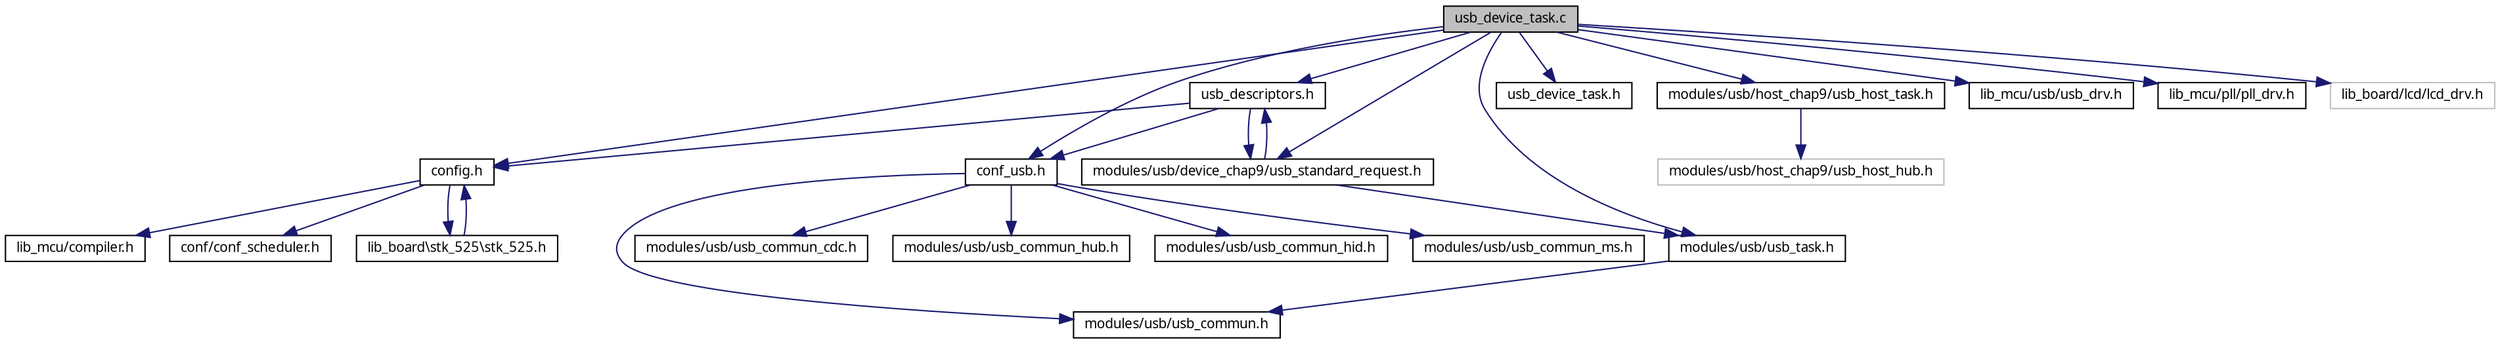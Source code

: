 digraph G
{
  edge [fontname="FreeSans.ttf",fontsize=10,labelfontname="FreeSans.ttf",labelfontsize=10];
  node [fontname="FreeSans.ttf",fontsize=10,shape=record];
  Node1 [label="usb_device_task.c",height=0.2,width=0.4,color="black", fillcolor="grey75", style="filled" fontcolor="black"];
  Node1 -> Node2 [color="midnightblue",fontsize=10,style="solid",fontname="FreeSans.ttf"];
  Node2 [label="config.h",height=0.2,width=0.4,color="black", fillcolor="white", style="filled",URL="$a00024.html"];
  Node2 -> Node3 [color="midnightblue",fontsize=10,style="solid",fontname="FreeSans.ttf"];
  Node3 [label="lib_mcu/compiler.h",height=0.2,width=0.4,color="black", fillcolor="white", style="filled",URL="$a00021.html"];
  Node2 -> Node4 [color="midnightblue",fontsize=10,style="solid",fontname="FreeSans.ttf"];
  Node4 [label="conf/conf_scheduler.h",height=0.2,width=0.4,color="black", fillcolor="white", style="filled",URL="$a00022.html"];
  Node2 -> Node5 [color="midnightblue",fontsize=10,style="solid",fontname="FreeSans.ttf"];
  Node5 [label="lib_board\\stk_525\\stk_525.h",height=0.2,width=0.4,color="black", fillcolor="white", style="filled",URL="$a00036.html"];
  Node5 -> Node2 [color="midnightblue",fontsize=10,style="solid",fontname="FreeSans.ttf"];
  Node1 -> Node6 [color="midnightblue",fontsize=10,style="solid",fontname="FreeSans.ttf"];
  Node6 [label="conf_usb.h",height=0.2,width=0.4,color="black", fillcolor="white", style="filled",URL="$a00023.html"];
  Node6 -> Node7 [color="midnightblue",fontsize=10,style="solid",fontname="FreeSans.ttf"];
  Node7 [label="modules/usb/usb_commun.h",height=0.2,width=0.4,color="black", fillcolor="white", style="filled",URL="$a00041.html"];
  Node6 -> Node8 [color="midnightblue",fontsize=10,style="solid",fontname="FreeSans.ttf"];
  Node8 [label="modules/usb/usb_commun_hub.h",height=0.2,width=0.4,color="black", fillcolor="white", style="filled",URL="$a00044.html"];
  Node6 -> Node9 [color="midnightblue",fontsize=10,style="solid",fontname="FreeSans.ttf"];
  Node9 [label="modules/usb/usb_commun_hid.h",height=0.2,width=0.4,color="black", fillcolor="white", style="filled",URL="$a00043.html"];
  Node6 -> Node10 [color="midnightblue",fontsize=10,style="solid",fontname="FreeSans.ttf"];
  Node10 [label="modules/usb/usb_commun_ms.h",height=0.2,width=0.4,color="black", fillcolor="white", style="filled",URL="$a00045.html"];
  Node6 -> Node11 [color="midnightblue",fontsize=10,style="solid",fontname="FreeSans.ttf"];
  Node11 [label="modules/usb/usb_commun_cdc.h",height=0.2,width=0.4,color="black", fillcolor="white", style="filled",URL="$a00042.html"];
  Node1 -> Node12 [color="midnightblue",fontsize=10,style="solid",fontname="FreeSans.ttf"];
  Node12 [label="usb_device_task.h",height=0.2,width=0.4,color="black", fillcolor="white", style="filled",URL="$a00049.html"];
  Node1 -> Node13 [color="midnightblue",fontsize=10,style="solid",fontname="FreeSans.ttf"];
  Node13 [label="modules/usb/usb_task.h",height=0.2,width=0.4,color="black", fillcolor="white", style="filled",URL="$a00063.html"];
  Node13 -> Node7 [color="midnightblue",fontsize=10,style="solid",fontname="FreeSans.ttf"];
  Node1 -> Node14 [color="midnightblue",fontsize=10,style="solid",fontname="FreeSans.ttf"];
  Node14 [label="modules/usb/host_chap9/usb_host_task.h",height=0.2,width=0.4,color="black", fillcolor="white", style="filled",URL="$a00055.html"];
  Node14 -> Node15 [color="midnightblue",fontsize=10,style="solid",fontname="FreeSans.ttf"];
  Node15 [label="modules/usb/host_chap9/usb_host_hub.h",height=0.2,width=0.4,color="grey75", fillcolor="white", style="filled"];
  Node1 -> Node16 [color="midnightblue",fontsize=10,style="solid",fontname="FreeSans.ttf"];
  Node16 [label="lib_mcu/usb/usb_drv.h",height=0.2,width=0.4,color="black", fillcolor="white", style="filled",URL="$a00051.html"];
  Node1 -> Node17 [color="midnightblue",fontsize=10,style="solid",fontname="FreeSans.ttf"];
  Node17 [label="usb_descriptors.h",height=0.2,width=0.4,color="black", fillcolor="white", style="filled",URL="$a00047.html"];
  Node17 -> Node2 [color="midnightblue",fontsize=10,style="solid",fontname="FreeSans.ttf"];
  Node17 -> Node18 [color="midnightblue",fontsize=10,style="solid",fontname="FreeSans.ttf"];
  Node18 [label="modules/usb/device_chap9/usb_standard_request.h",height=0.2,width=0.4,color="black", fillcolor="white", style="filled",URL="$a00061.html"];
  Node18 -> Node13 [color="midnightblue",fontsize=10,style="solid",fontname="FreeSans.ttf"];
  Node18 -> Node17 [color="midnightblue",fontsize=10,style="solid",fontname="FreeSans.ttf"];
  Node17 -> Node6 [color="midnightblue",fontsize=10,style="solid",fontname="FreeSans.ttf"];
  Node1 -> Node18 [color="midnightblue",fontsize=10,style="solid",fontname="FreeSans.ttf"];
  Node1 -> Node19 [color="midnightblue",fontsize=10,style="solid",fontname="FreeSans.ttf"];
  Node19 [label="lib_mcu/pll/pll_drv.h",height=0.2,width=0.4,color="black", fillcolor="white", style="filled",URL="$a00031.html"];
  Node1 -> Node20 [color="midnightblue",fontsize=10,style="solid",fontname="FreeSans.ttf"];
  Node20 [label="lib_board/lcd/lcd_drv.h",height=0.2,width=0.4,color="grey75", fillcolor="white", style="filled"];
}
